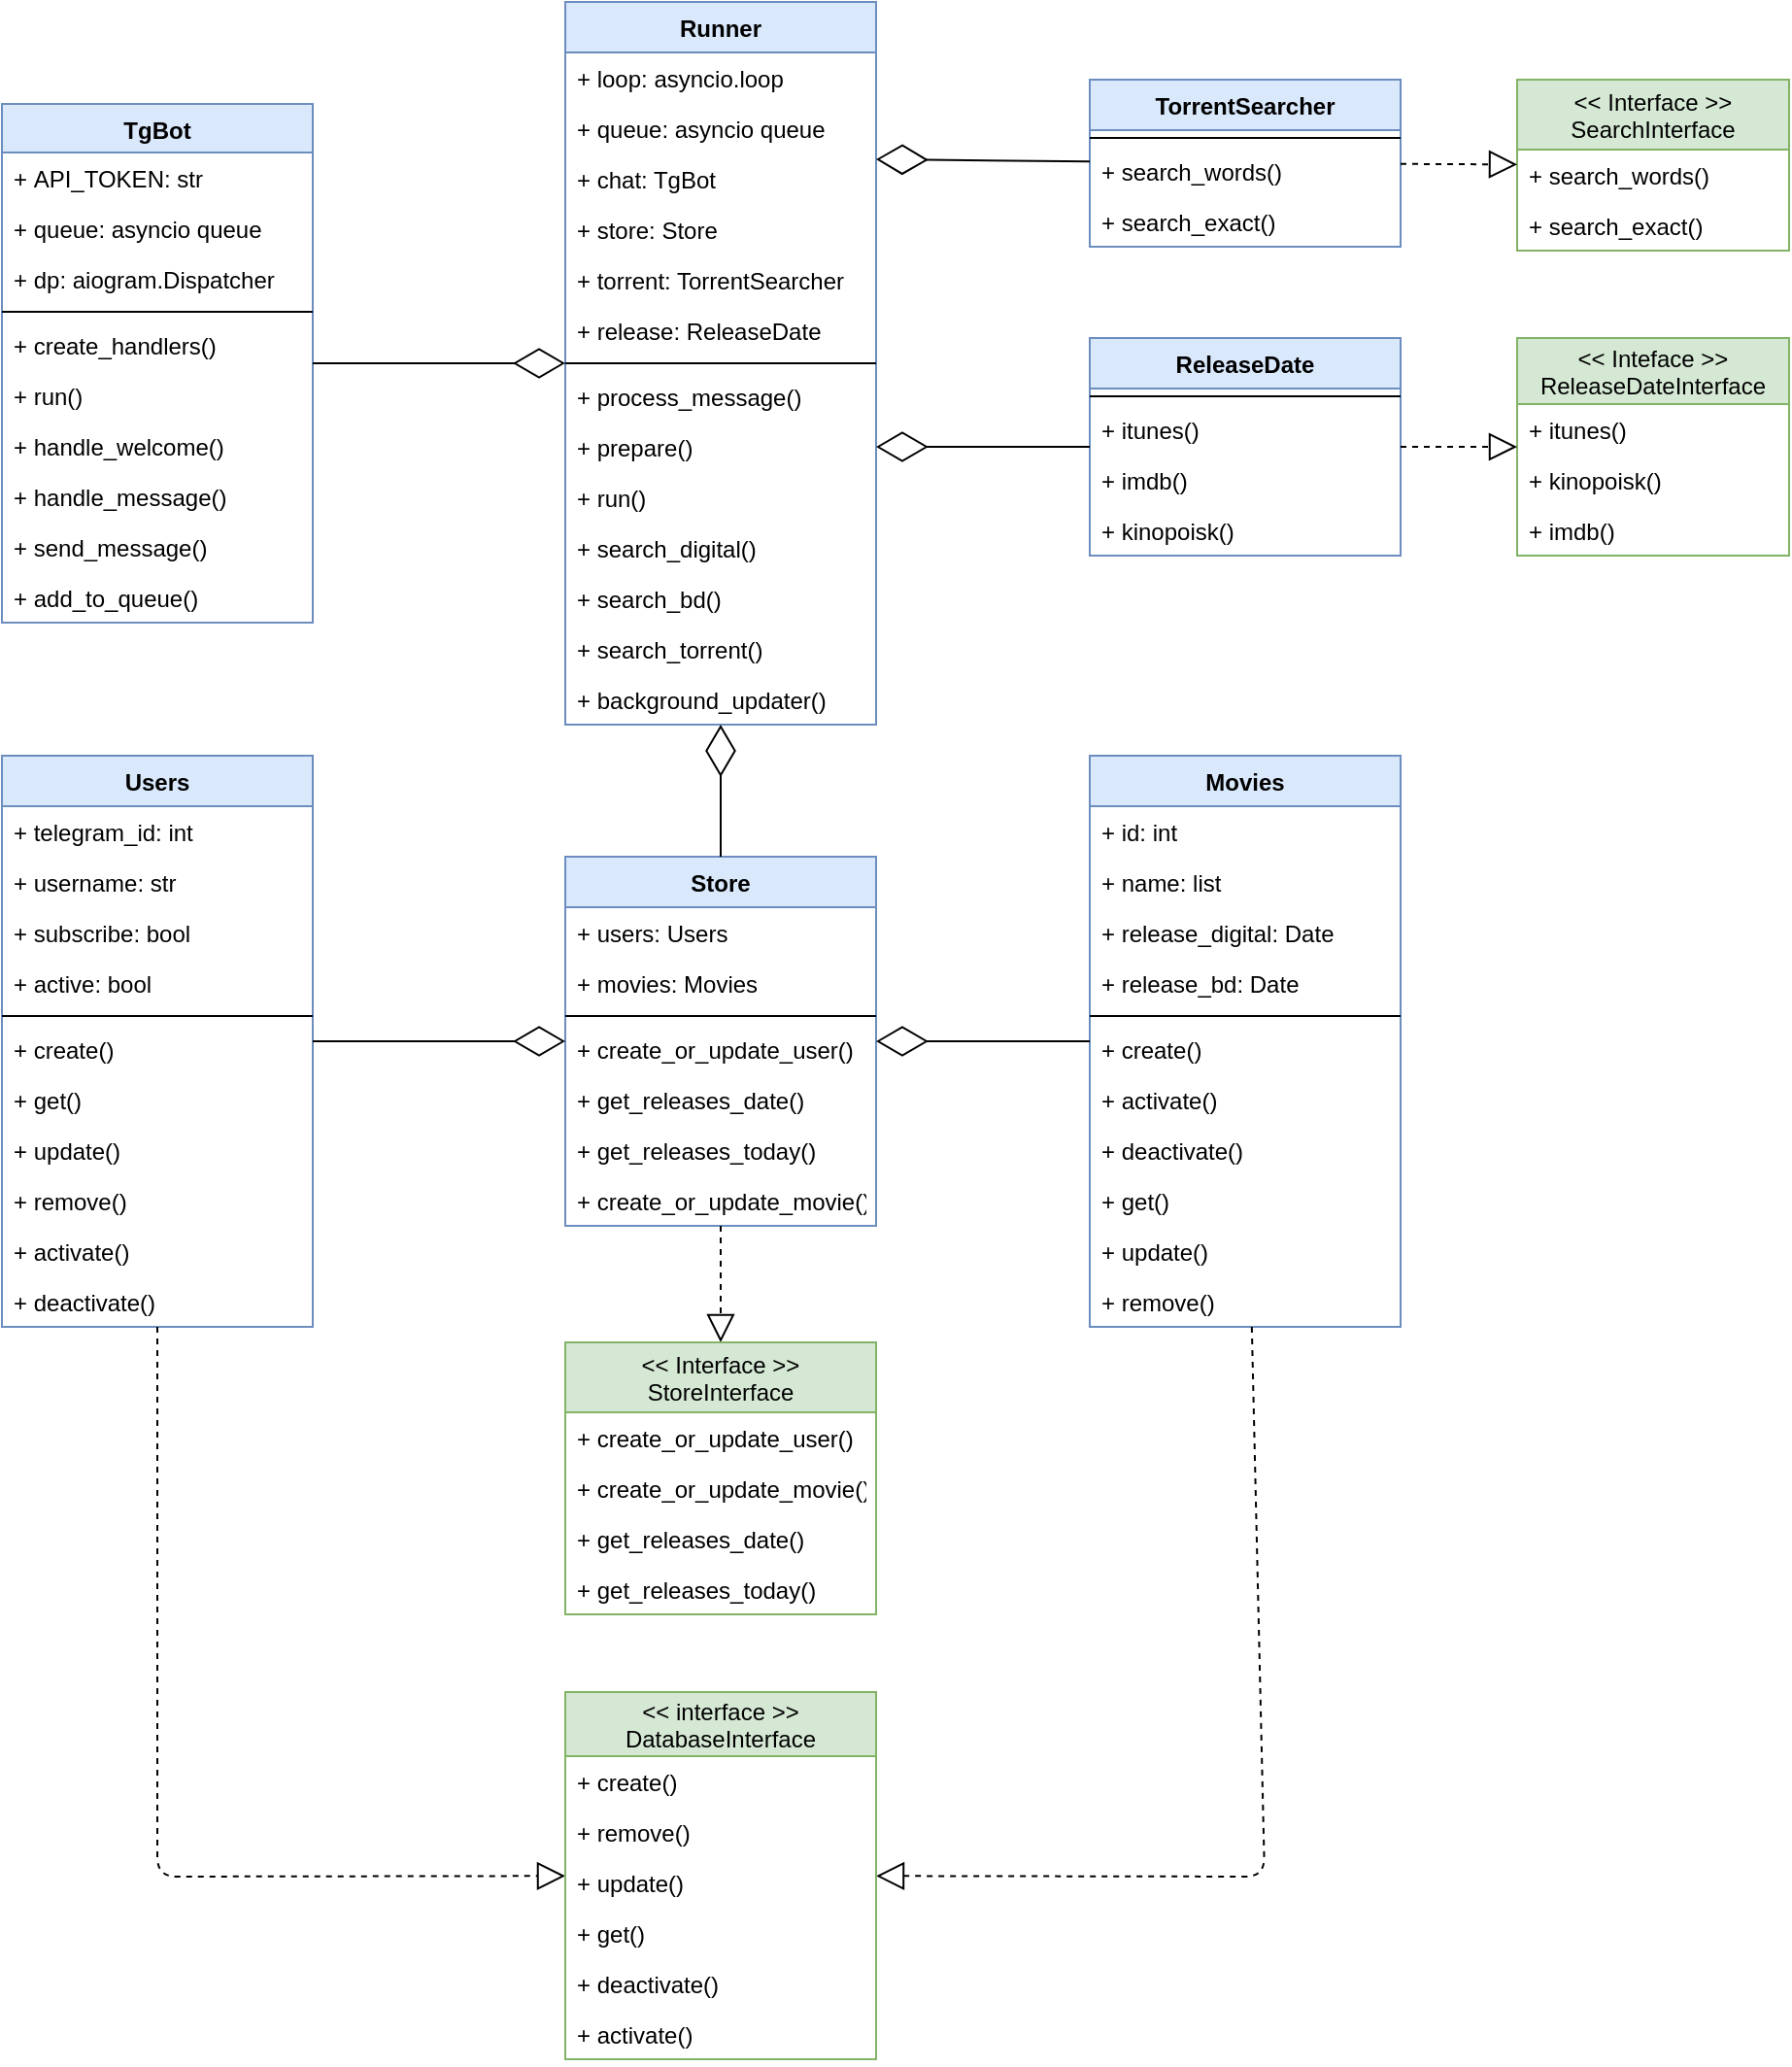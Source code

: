 <mxfile version="12.4.2" type="device" pages="1"><diagram name="Page-1" id="6133507b-19e7-1e82-6fc7-422aa6c4b21f"><mxGraphModel dx="1422" dy="857" grid="1" gridSize="10" guides="1" tooltips="1" connect="1" arrows="1" fold="1" page="1" pageScale="1" pageWidth="1100" pageHeight="850" background="#ffffff" math="0" shadow="0"><root><mxCell id="0"/><mxCell id="1" parent="0"/><mxCell id="A_A3yY_9cP4zEu8gquq9-5" value="Runner" style="swimlane;fontStyle=1;align=center;verticalAlign=top;childLayout=stackLayout;horizontal=1;startSize=26;horizontalStack=0;resizeParent=1;resizeParentMax=0;resizeLast=0;collapsible=1;marginBottom=0;fillColor=#dae8fc;strokeColor=#6c8ebf;" parent="1" vertex="1"><mxGeometry x="360" y="10" width="160" height="372" as="geometry"/></mxCell><mxCell id="n-fnsVEadGSnbu7D2a9y-12" value="+ loop: asyncio.loop" style="text;strokeColor=none;fillColor=none;align=left;verticalAlign=top;spacingLeft=4;spacingRight=4;overflow=hidden;rotatable=0;points=[[0,0.5],[1,0.5]];portConstraint=eastwest;dashed=1;dashPattern=1 4;" parent="A_A3yY_9cP4zEu8gquq9-5" vertex="1"><mxGeometry y="26" width="160" height="26" as="geometry"/></mxCell><mxCell id="n-fnsVEadGSnbu7D2a9y-112" value="+ queue: asyncio queue" style="text;strokeColor=none;fillColor=none;align=left;verticalAlign=top;spacingLeft=4;spacingRight=4;overflow=hidden;rotatable=0;points=[[0,0.5],[1,0.5]];portConstraint=eastwest;dashed=1;dashPattern=1 4;" parent="A_A3yY_9cP4zEu8gquq9-5" vertex="1"><mxGeometry y="52" width="160" height="26" as="geometry"/></mxCell><mxCell id="A_A3yY_9cP4zEu8gquq9-6" value="+ chat: TgBot" style="text;strokeColor=none;fillColor=none;align=left;verticalAlign=top;spacingLeft=4;spacingRight=4;overflow=hidden;rotatable=0;points=[[0,0.5],[1,0.5]];portConstraint=eastwest;dashed=1;dashPattern=1 4;" parent="A_A3yY_9cP4zEu8gquq9-5" vertex="1"><mxGeometry y="78" width="160" height="26" as="geometry"/></mxCell><mxCell id="A_A3yY_9cP4zEu8gquq9-9" value="+ store: Store" style="text;strokeColor=none;fillColor=none;align=left;verticalAlign=top;spacingLeft=4;spacingRight=4;overflow=hidden;rotatable=0;points=[[0,0.5],[1,0.5]];portConstraint=eastwest;dashed=1;dashPattern=1 4;" parent="A_A3yY_9cP4zEu8gquq9-5" vertex="1"><mxGeometry y="104" width="160" height="26" as="geometry"/></mxCell><mxCell id="n-fnsVEadGSnbu7D2a9y-109" value="+ torrent: TorrentSearcher" style="text;strokeColor=none;fillColor=none;align=left;verticalAlign=top;spacingLeft=4;spacingRight=4;overflow=hidden;rotatable=0;points=[[0,0.5],[1,0.5]];portConstraint=eastwest;dashed=1;dashPattern=1 4;" parent="A_A3yY_9cP4zEu8gquq9-5" vertex="1"><mxGeometry y="130" width="160" height="26" as="geometry"/></mxCell><mxCell id="n-fnsVEadGSnbu7D2a9y-110" value="+ release: ReleaseDate" style="text;strokeColor=none;fillColor=none;align=left;verticalAlign=top;spacingLeft=4;spacingRight=4;overflow=hidden;rotatable=0;points=[[0,0.5],[1,0.5]];portConstraint=eastwest;dashed=1;dashPattern=1 4;" parent="A_A3yY_9cP4zEu8gquq9-5" vertex="1"><mxGeometry y="156" width="160" height="26" as="geometry"/></mxCell><mxCell id="A_A3yY_9cP4zEu8gquq9-7" value="" style="line;strokeWidth=1;fillColor=none;align=left;verticalAlign=middle;spacingTop=-1;spacingLeft=3;spacingRight=3;rotatable=0;labelPosition=right;points=[];portConstraint=eastwest;" parent="A_A3yY_9cP4zEu8gquq9-5" vertex="1"><mxGeometry y="182" width="160" height="8" as="geometry"/></mxCell><mxCell id="A_A3yY_9cP4zEu8gquq9-8" value="+ process_message()" style="text;strokeColor=none;fillColor=none;align=left;verticalAlign=top;spacingLeft=4;spacingRight=4;overflow=hidden;rotatable=0;points=[[0,0.5],[1,0.5]];portConstraint=eastwest;" parent="A_A3yY_9cP4zEu8gquq9-5" vertex="1"><mxGeometry y="190" width="160" height="26" as="geometry"/></mxCell><mxCell id="n-fnsVEadGSnbu7D2a9y-15" value="+ prepare()" style="text;strokeColor=none;fillColor=none;align=left;verticalAlign=top;spacingLeft=4;spacingRight=4;overflow=hidden;rotatable=0;points=[[0,0.5],[1,0.5]];portConstraint=eastwest;" parent="A_A3yY_9cP4zEu8gquq9-5" vertex="1"><mxGeometry y="216" width="160" height="26" as="geometry"/></mxCell><mxCell id="n-fnsVEadGSnbu7D2a9y-17" value="+ run()" style="text;strokeColor=none;fillColor=none;align=left;verticalAlign=top;spacingLeft=4;spacingRight=4;overflow=hidden;rotatable=0;points=[[0,0.5],[1,0.5]];portConstraint=eastwest;" parent="A_A3yY_9cP4zEu8gquq9-5" vertex="1"><mxGeometry y="242" width="160" height="26" as="geometry"/></mxCell><mxCell id="n-fnsVEadGSnbu7D2a9y-16" value="+ search_digital()" style="text;strokeColor=none;fillColor=none;align=left;verticalAlign=top;spacingLeft=4;spacingRight=4;overflow=hidden;rotatable=0;points=[[0,0.5],[1,0.5]];portConstraint=eastwest;" parent="A_A3yY_9cP4zEu8gquq9-5" vertex="1"><mxGeometry y="268" width="160" height="26" as="geometry"/></mxCell><mxCell id="n-fnsVEadGSnbu7D2a9y-14" value="+ search_bd()" style="text;strokeColor=none;fillColor=none;align=left;verticalAlign=top;spacingLeft=4;spacingRight=4;overflow=hidden;rotatable=0;points=[[0,0.5],[1,0.5]];portConstraint=eastwest;" parent="A_A3yY_9cP4zEu8gquq9-5" vertex="1"><mxGeometry y="294" width="160" height="26" as="geometry"/></mxCell><mxCell id="n-fnsVEadGSnbu7D2a9y-13" value="+ search_torrent()" style="text;strokeColor=none;fillColor=none;align=left;verticalAlign=top;spacingLeft=4;spacingRight=4;overflow=hidden;rotatable=0;points=[[0,0.5],[1,0.5]];portConstraint=eastwest;" parent="A_A3yY_9cP4zEu8gquq9-5" vertex="1"><mxGeometry y="320" width="160" height="26" as="geometry"/></mxCell><mxCell id="n-fnsVEadGSnbu7D2a9y-126" value="+ background_updater()" style="text;strokeColor=none;fillColor=none;align=left;verticalAlign=top;spacingLeft=4;spacingRight=4;overflow=hidden;rotatable=0;points=[[0,0.5],[1,0.5]];portConstraint=eastwest;" parent="A_A3yY_9cP4zEu8gquq9-5" vertex="1"><mxGeometry y="346" width="160" height="26" as="geometry"/></mxCell><mxCell id="n-fnsVEadGSnbu7D2a9y-1" value="TgBot" style="swimlane;fontStyle=1;align=center;verticalAlign=top;childLayout=stackLayout;horizontal=1;startSize=25;horizontalStack=0;resizeParent=1;resizeParentMax=0;resizeLast=0;collapsible=1;marginBottom=0;fillColor=#dae8fc;strokeColor=#6c8ebf;" parent="1" vertex="1"><mxGeometry x="70" y="62.5" width="160" height="267" as="geometry"/></mxCell><mxCell id="n-fnsVEadGSnbu7D2a9y-2" value="+ API_TOKEN: str" style="text;align=left;verticalAlign=top;spacingLeft=4;spacingRight=4;overflow=hidden;rotatable=0;points=[[0,0.5],[1,0.5]];portConstraint=eastwest;" parent="n-fnsVEadGSnbu7D2a9y-1" vertex="1"><mxGeometry y="25" width="160" height="26" as="geometry"/></mxCell><mxCell id="n-fnsVEadGSnbu7D2a9y-5" value="+ queue: asyncio queue" style="text;strokeColor=none;fillColor=none;align=left;verticalAlign=top;spacingLeft=4;spacingRight=4;overflow=hidden;rotatable=0;points=[[0,0.5],[1,0.5]];portConstraint=eastwest;" parent="n-fnsVEadGSnbu7D2a9y-1" vertex="1"><mxGeometry y="51" width="160" height="26" as="geometry"/></mxCell><mxCell id="n-fnsVEadGSnbu7D2a9y-6" value="+ dp: aiogram.Dispatcher" style="text;strokeColor=none;fillColor=none;align=left;verticalAlign=top;spacingLeft=4;spacingRight=4;overflow=hidden;rotatable=0;points=[[0,0.5],[1,0.5]];portConstraint=eastwest;" parent="n-fnsVEadGSnbu7D2a9y-1" vertex="1"><mxGeometry y="77" width="160" height="26" as="geometry"/></mxCell><mxCell id="n-fnsVEadGSnbu7D2a9y-3" value="" style="line;strokeWidth=1;fillColor=none;align=left;verticalAlign=middle;spacingTop=-1;spacingLeft=3;spacingRight=3;rotatable=0;labelPosition=right;points=[];portConstraint=eastwest;" parent="n-fnsVEadGSnbu7D2a9y-1" vertex="1"><mxGeometry y="103" width="160" height="8" as="geometry"/></mxCell><mxCell id="n-fnsVEadGSnbu7D2a9y-4" value="+ create_handlers()" style="text;strokeColor=none;fillColor=none;align=left;verticalAlign=top;spacingLeft=4;spacingRight=4;overflow=hidden;rotatable=0;points=[[0,0.5],[1,0.5]];portConstraint=eastwest;" parent="n-fnsVEadGSnbu7D2a9y-1" vertex="1"><mxGeometry y="111" width="160" height="26" as="geometry"/></mxCell><mxCell id="n-fnsVEadGSnbu7D2a9y-9" value="+ run()" style="text;strokeColor=none;fillColor=none;align=left;verticalAlign=top;spacingLeft=4;spacingRight=4;overflow=hidden;rotatable=0;points=[[0,0.5],[1,0.5]];portConstraint=eastwest;" parent="n-fnsVEadGSnbu7D2a9y-1" vertex="1"><mxGeometry y="137" width="160" height="26" as="geometry"/></mxCell><mxCell id="n-fnsVEadGSnbu7D2a9y-7" value="+ handle_welcome()" style="text;strokeColor=none;fillColor=none;align=left;verticalAlign=top;spacingLeft=4;spacingRight=4;overflow=hidden;rotatable=0;points=[[0,0.5],[1,0.5]];portConstraint=eastwest;" parent="n-fnsVEadGSnbu7D2a9y-1" vertex="1"><mxGeometry y="163" width="160" height="26" as="geometry"/></mxCell><mxCell id="n-fnsVEadGSnbu7D2a9y-111" value="+ handle_message()" style="text;strokeColor=none;fillColor=none;align=left;verticalAlign=top;spacingLeft=4;spacingRight=4;overflow=hidden;rotatable=0;points=[[0,0.5],[1,0.5]];portConstraint=eastwest;" parent="n-fnsVEadGSnbu7D2a9y-1" vertex="1"><mxGeometry y="189" width="160" height="26" as="geometry"/></mxCell><mxCell id="n-fnsVEadGSnbu7D2a9y-8" value="+ send_message()" style="text;strokeColor=none;fillColor=none;align=left;verticalAlign=top;spacingLeft=4;spacingRight=4;overflow=hidden;rotatable=0;points=[[0,0.5],[1,0.5]];portConstraint=eastwest;" parent="n-fnsVEadGSnbu7D2a9y-1" vertex="1"><mxGeometry y="215" width="160" height="26" as="geometry"/></mxCell><mxCell id="n-fnsVEadGSnbu7D2a9y-108" value="+ add_to_queue()" style="text;strokeColor=none;fillColor=none;align=left;verticalAlign=top;spacingLeft=4;spacingRight=4;overflow=hidden;rotatable=0;points=[[0,0.5],[1,0.5]];portConstraint=eastwest;" parent="n-fnsVEadGSnbu7D2a9y-1" vertex="1"><mxGeometry y="241" width="160" height="26" as="geometry"/></mxCell><mxCell id="n-fnsVEadGSnbu7D2a9y-27" value="TorrentSearcher" style="swimlane;fontStyle=1;align=center;verticalAlign=top;childLayout=stackLayout;horizontal=1;startSize=26;horizontalStack=0;resizeParent=1;resizeParentMax=0;resizeLast=0;collapsible=1;marginBottom=0;fillColor=#dae8fc;strokeColor=#6c8ebf;" parent="1" vertex="1"><mxGeometry x="630" y="50" width="160" height="86" as="geometry"/></mxCell><mxCell id="n-fnsVEadGSnbu7D2a9y-29" value="" style="line;strokeWidth=1;fillColor=none;align=left;verticalAlign=middle;spacingTop=-1;spacingLeft=3;spacingRight=3;rotatable=0;labelPosition=right;points=[];portConstraint=eastwest;" parent="n-fnsVEadGSnbu7D2a9y-27" vertex="1"><mxGeometry y="26" width="160" height="8" as="geometry"/></mxCell><mxCell id="n-fnsVEadGSnbu7D2a9y-93" value="+ search_words()" style="text;strokeColor=none;fillColor=none;align=left;verticalAlign=top;spacingLeft=4;spacingRight=4;overflow=hidden;rotatable=0;points=[[0,0.5],[1,0.5]];portConstraint=eastwest;" parent="n-fnsVEadGSnbu7D2a9y-27" vertex="1"><mxGeometry y="34" width="160" height="26" as="geometry"/></mxCell><mxCell id="n-fnsVEadGSnbu7D2a9y-94" value="+ search_exact()" style="text;strokeColor=none;fillColor=none;align=left;verticalAlign=top;spacingLeft=4;spacingRight=4;overflow=hidden;rotatable=0;points=[[0,0.5],[1,0.5]];portConstraint=eastwest;" parent="n-fnsVEadGSnbu7D2a9y-27" vertex="1"><mxGeometry y="60" width="160" height="26" as="geometry"/></mxCell><mxCell id="n-fnsVEadGSnbu7D2a9y-32" value="Store" style="swimlane;fontStyle=1;align=center;verticalAlign=top;childLayout=stackLayout;horizontal=1;startSize=26;horizontalStack=0;resizeParent=1;resizeParentMax=0;resizeLast=0;collapsible=1;marginBottom=0;fillColor=#dae8fc;strokeColor=#6c8ebf;" parent="1" vertex="1"><mxGeometry x="360" y="450" width="160" height="190" as="geometry"/></mxCell><mxCell id="n-fnsVEadGSnbu7D2a9y-33" value="+ users: Users" style="text;strokeColor=none;fillColor=none;align=left;verticalAlign=top;spacingLeft=4;spacingRight=4;overflow=hidden;rotatable=0;points=[[0,0.5],[1,0.5]];portConstraint=eastwest;" parent="n-fnsVEadGSnbu7D2a9y-32" vertex="1"><mxGeometry y="26" width="160" height="26" as="geometry"/></mxCell><mxCell id="n-fnsVEadGSnbu7D2a9y-72" value="+ movies: Movies" style="text;strokeColor=none;fillColor=none;align=left;verticalAlign=top;spacingLeft=4;spacingRight=4;overflow=hidden;rotatable=0;points=[[0,0.5],[1,0.5]];portConstraint=eastwest;" parent="n-fnsVEadGSnbu7D2a9y-32" vertex="1"><mxGeometry y="52" width="160" height="26" as="geometry"/></mxCell><mxCell id="n-fnsVEadGSnbu7D2a9y-34" value="" style="line;strokeWidth=1;fillColor=none;align=left;verticalAlign=middle;spacingTop=-1;spacingLeft=3;spacingRight=3;rotatable=0;labelPosition=right;points=[];portConstraint=eastwest;" parent="n-fnsVEadGSnbu7D2a9y-32" vertex="1"><mxGeometry y="78" width="160" height="8" as="geometry"/></mxCell><mxCell id="n-fnsVEadGSnbu7D2a9y-95" value="+ create_or_update_user()" style="text;strokeColor=none;fillColor=none;align=left;verticalAlign=top;spacingLeft=4;spacingRight=4;overflow=hidden;rotatable=0;points=[[0,0.5],[1,0.5]];portConstraint=eastwest;" parent="n-fnsVEadGSnbu7D2a9y-32" vertex="1"><mxGeometry y="86" width="160" height="26" as="geometry"/></mxCell><mxCell id="n-fnsVEadGSnbu7D2a9y-98" value="+ get_releases_date()" style="text;strokeColor=none;fillColor=none;align=left;verticalAlign=top;spacingLeft=4;spacingRight=4;overflow=hidden;rotatable=0;points=[[0,0.5],[1,0.5]];portConstraint=eastwest;" parent="n-fnsVEadGSnbu7D2a9y-32" vertex="1"><mxGeometry y="112" width="160" height="26" as="geometry"/></mxCell><mxCell id="n-fnsVEadGSnbu7D2a9y-97" value="+ get_releases_today()" style="text;strokeColor=none;fillColor=none;align=left;verticalAlign=top;spacingLeft=4;spacingRight=4;overflow=hidden;rotatable=0;points=[[0,0.5],[1,0.5]];portConstraint=eastwest;" parent="n-fnsVEadGSnbu7D2a9y-32" vertex="1"><mxGeometry y="138" width="160" height="26" as="geometry"/></mxCell><mxCell id="n-fnsVEadGSnbu7D2a9y-96" value="+ create_or_update_movie()" style="text;strokeColor=none;fillColor=none;align=left;verticalAlign=top;spacingLeft=4;spacingRight=4;overflow=hidden;rotatable=0;points=[[0,0.5],[1,0.5]];portConstraint=eastwest;" parent="n-fnsVEadGSnbu7D2a9y-32" vertex="1"><mxGeometry y="164" width="160" height="26" as="geometry"/></mxCell><mxCell id="n-fnsVEadGSnbu7D2a9y-36" value="Users" style="swimlane;fontStyle=1;align=center;verticalAlign=top;childLayout=stackLayout;horizontal=1;startSize=26;horizontalStack=0;resizeParent=1;resizeParentMax=0;resizeLast=0;collapsible=1;marginBottom=0;fillColor=#dae8fc;strokeColor=#6c8ebf;" parent="1" vertex="1"><mxGeometry x="70" y="398" width="160" height="294" as="geometry"/></mxCell><mxCell id="n-fnsVEadGSnbu7D2a9y-37" value="+ telegram_id: int" style="text;strokeColor=none;fillColor=none;align=left;verticalAlign=top;spacingLeft=4;spacingRight=4;overflow=hidden;rotatable=0;points=[[0,0.5],[1,0.5]];portConstraint=eastwest;" parent="n-fnsVEadGSnbu7D2a9y-36" vertex="1"><mxGeometry y="26" width="160" height="26" as="geometry"/></mxCell><mxCell id="n-fnsVEadGSnbu7D2a9y-49" value="+ username: str" style="text;strokeColor=none;fillColor=none;align=left;verticalAlign=top;spacingLeft=4;spacingRight=4;overflow=hidden;rotatable=0;points=[[0,0.5],[1,0.5]];portConstraint=eastwest;" parent="n-fnsVEadGSnbu7D2a9y-36" vertex="1"><mxGeometry y="52" width="160" height="26" as="geometry"/></mxCell><mxCell id="n-fnsVEadGSnbu7D2a9y-50" value="+ subscribe: bool" style="text;strokeColor=none;fillColor=none;align=left;verticalAlign=top;spacingLeft=4;spacingRight=4;overflow=hidden;rotatable=0;points=[[0,0.5],[1,0.5]];portConstraint=eastwest;" parent="n-fnsVEadGSnbu7D2a9y-36" vertex="1"><mxGeometry y="78" width="160" height="26" as="geometry"/></mxCell><mxCell id="n-fnsVEadGSnbu7D2a9y-51" value="+ active: bool" style="text;strokeColor=none;fillColor=none;align=left;verticalAlign=top;spacingLeft=4;spacingRight=4;overflow=hidden;rotatable=0;points=[[0,0.5],[1,0.5]];portConstraint=eastwest;" parent="n-fnsVEadGSnbu7D2a9y-36" vertex="1"><mxGeometry y="104" width="160" height="26" as="geometry"/></mxCell><mxCell id="n-fnsVEadGSnbu7D2a9y-38" value="" style="line;strokeWidth=1;fillColor=none;align=left;verticalAlign=middle;spacingTop=-1;spacingLeft=3;spacingRight=3;rotatable=0;labelPosition=right;points=[];portConstraint=eastwest;" parent="n-fnsVEadGSnbu7D2a9y-36" vertex="1"><mxGeometry y="130" width="160" height="8" as="geometry"/></mxCell><mxCell id="n-fnsVEadGSnbu7D2a9y-54" value="+ create()" style="text;strokeColor=none;fillColor=none;align=left;verticalAlign=top;spacingLeft=4;spacingRight=4;overflow=hidden;rotatable=0;points=[[0,0.5],[1,0.5]];portConstraint=eastwest;" parent="n-fnsVEadGSnbu7D2a9y-36" vertex="1"><mxGeometry y="138" width="160" height="26" as="geometry"/></mxCell><mxCell id="n-fnsVEadGSnbu7D2a9y-39" value="+ get()" style="text;strokeColor=none;fillColor=none;align=left;verticalAlign=top;spacingLeft=4;spacingRight=4;overflow=hidden;rotatable=0;points=[[0,0.5],[1,0.5]];portConstraint=eastwest;" parent="n-fnsVEadGSnbu7D2a9y-36" vertex="1"><mxGeometry y="164" width="160" height="26" as="geometry"/></mxCell><mxCell id="n-fnsVEadGSnbu7D2a9y-52" value="+ update()" style="text;strokeColor=none;fillColor=none;align=left;verticalAlign=top;spacingLeft=4;spacingRight=4;overflow=hidden;rotatable=0;points=[[0,0.5],[1,0.5]];portConstraint=eastwest;" parent="n-fnsVEadGSnbu7D2a9y-36" vertex="1"><mxGeometry y="190" width="160" height="26" as="geometry"/></mxCell><mxCell id="n-fnsVEadGSnbu7D2a9y-53" value="+ remove()" style="text;strokeColor=none;fillColor=none;align=left;verticalAlign=top;spacingLeft=4;spacingRight=4;overflow=hidden;rotatable=0;points=[[0,0.5],[1,0.5]];portConstraint=eastwest;" parent="n-fnsVEadGSnbu7D2a9y-36" vertex="1"><mxGeometry y="216" width="160" height="26" as="geometry"/></mxCell><mxCell id="n-fnsVEadGSnbu7D2a9y-55" value="+ activate()" style="text;strokeColor=none;fillColor=none;align=left;verticalAlign=top;spacingLeft=4;spacingRight=4;overflow=hidden;rotatable=0;points=[[0,0.5],[1,0.5]];portConstraint=eastwest;" parent="n-fnsVEadGSnbu7D2a9y-36" vertex="1"><mxGeometry y="242" width="160" height="26" as="geometry"/></mxCell><mxCell id="n-fnsVEadGSnbu7D2a9y-56" value="+ deactivate()" style="text;strokeColor=none;fillColor=none;align=left;verticalAlign=top;spacingLeft=4;spacingRight=4;overflow=hidden;rotatable=0;points=[[0,0.5],[1,0.5]];portConstraint=eastwest;" parent="n-fnsVEadGSnbu7D2a9y-36" vertex="1"><mxGeometry y="268" width="160" height="26" as="geometry"/></mxCell><mxCell id="n-fnsVEadGSnbu7D2a9y-40" value="Movies" style="swimlane;fontStyle=1;align=center;verticalAlign=top;childLayout=stackLayout;horizontal=1;startSize=26;horizontalStack=0;resizeParent=1;resizeParentMax=0;resizeLast=0;collapsible=1;marginBottom=0;fillColor=#dae8fc;strokeColor=#6c8ebf;" parent="1" vertex="1"><mxGeometry x="630" y="398" width="160" height="294" as="geometry"/></mxCell><mxCell id="n-fnsVEadGSnbu7D2a9y-41" value="+ id: int" style="text;strokeColor=none;fillColor=none;align=left;verticalAlign=top;spacingLeft=4;spacingRight=4;overflow=hidden;rotatable=0;points=[[0,0.5],[1,0.5]];portConstraint=eastwest;" parent="n-fnsVEadGSnbu7D2a9y-40" vertex="1"><mxGeometry y="26" width="160" height="26" as="geometry"/></mxCell><mxCell id="n-fnsVEadGSnbu7D2a9y-59" value="+ name: list" style="text;strokeColor=none;fillColor=none;align=left;verticalAlign=top;spacingLeft=4;spacingRight=4;overflow=hidden;rotatable=0;points=[[0,0.5],[1,0.5]];portConstraint=eastwest;" parent="n-fnsVEadGSnbu7D2a9y-40" vertex="1"><mxGeometry y="52" width="160" height="26" as="geometry"/></mxCell><mxCell id="n-fnsVEadGSnbu7D2a9y-60" value="+ release_digital: Date" style="text;strokeColor=none;fillColor=none;align=left;verticalAlign=top;spacingLeft=4;spacingRight=4;overflow=hidden;rotatable=0;points=[[0,0.5],[1,0.5]];portConstraint=eastwest;" parent="n-fnsVEadGSnbu7D2a9y-40" vertex="1"><mxGeometry y="78" width="160" height="26" as="geometry"/></mxCell><mxCell id="n-fnsVEadGSnbu7D2a9y-62" value="+ release_bd: Date" style="text;strokeColor=none;fillColor=none;align=left;verticalAlign=top;spacingLeft=4;spacingRight=4;overflow=hidden;rotatable=0;points=[[0,0.5],[1,0.5]];portConstraint=eastwest;" parent="n-fnsVEadGSnbu7D2a9y-40" vertex="1"><mxGeometry y="104" width="160" height="26" as="geometry"/></mxCell><mxCell id="n-fnsVEadGSnbu7D2a9y-42" value="" style="line;strokeWidth=1;fillColor=none;align=left;verticalAlign=middle;spacingTop=-1;spacingLeft=3;spacingRight=3;rotatable=0;labelPosition=right;points=[];portConstraint=eastwest;" parent="n-fnsVEadGSnbu7D2a9y-40" vertex="1"><mxGeometry y="130" width="160" height="8" as="geometry"/></mxCell><mxCell id="YgwN0Q7a7En2pJFjrs_2-22" value="+ create()" style="text;strokeColor=none;fillColor=none;align=left;verticalAlign=top;spacingLeft=4;spacingRight=4;overflow=hidden;rotatable=0;points=[[0,0.5],[1,0.5]];portConstraint=eastwest;" vertex="1" parent="n-fnsVEadGSnbu7D2a9y-40"><mxGeometry y="138" width="160" height="26" as="geometry"/></mxCell><mxCell id="YgwN0Q7a7En2pJFjrs_2-27" value="+ activate()" style="text;strokeColor=none;fillColor=none;align=left;verticalAlign=top;spacingLeft=4;spacingRight=4;overflow=hidden;rotatable=0;points=[[0,0.5],[1,0.5]];portConstraint=eastwest;" vertex="1" parent="n-fnsVEadGSnbu7D2a9y-40"><mxGeometry y="164" width="160" height="26" as="geometry"/></mxCell><mxCell id="YgwN0Q7a7En2pJFjrs_2-26" value="+ deactivate()" style="text;strokeColor=none;fillColor=none;align=left;verticalAlign=top;spacingLeft=4;spacingRight=4;overflow=hidden;rotatable=0;points=[[0,0.5],[1,0.5]];portConstraint=eastwest;" vertex="1" parent="n-fnsVEadGSnbu7D2a9y-40"><mxGeometry y="190" width="160" height="26" as="geometry"/></mxCell><mxCell id="YgwN0Q7a7En2pJFjrs_2-25" value="+ get()" style="text;strokeColor=none;fillColor=none;align=left;verticalAlign=top;spacingLeft=4;spacingRight=4;overflow=hidden;rotatable=0;points=[[0,0.5],[1,0.5]];portConstraint=eastwest;" vertex="1" parent="n-fnsVEadGSnbu7D2a9y-40"><mxGeometry y="216" width="160" height="26" as="geometry"/></mxCell><mxCell id="YgwN0Q7a7En2pJFjrs_2-24" value="+ update()" style="text;strokeColor=none;fillColor=none;align=left;verticalAlign=top;spacingLeft=4;spacingRight=4;overflow=hidden;rotatable=0;points=[[0,0.5],[1,0.5]];portConstraint=eastwest;" vertex="1" parent="n-fnsVEadGSnbu7D2a9y-40"><mxGeometry y="242" width="160" height="26" as="geometry"/></mxCell><mxCell id="YgwN0Q7a7En2pJFjrs_2-23" value="+ remove()" style="text;strokeColor=none;fillColor=none;align=left;verticalAlign=top;spacingLeft=4;spacingRight=4;overflow=hidden;rotatable=0;points=[[0,0.5],[1,0.5]];portConstraint=eastwest;" vertex="1" parent="n-fnsVEadGSnbu7D2a9y-40"><mxGeometry y="268" width="160" height="26" as="geometry"/></mxCell><mxCell id="n-fnsVEadGSnbu7D2a9y-46" value="" style="endArrow=diamondThin;endFill=0;endSize=24;html=1;exitX=0.5;exitY=0;exitDx=0;exitDy=0;" parent="1" source="n-fnsVEadGSnbu7D2a9y-32" target="A_A3yY_9cP4zEu8gquq9-5" edge="1"><mxGeometry width="160" relative="1" as="geometry"><mxPoint x="40" y="720" as="sourcePoint"/><mxPoint x="550" y="390" as="targetPoint"/><Array as="points"/></mxGeometry></mxCell><mxCell id="n-fnsVEadGSnbu7D2a9y-47" value="" style="endArrow=diamondThin;endFill=0;endSize=24;html=1;" parent="1" source="n-fnsVEadGSnbu7D2a9y-36" target="n-fnsVEadGSnbu7D2a9y-32" edge="1"><mxGeometry width="160" relative="1" as="geometry"><mxPoint x="40" y="720" as="sourcePoint"/><mxPoint x="330" y="430" as="targetPoint"/></mxGeometry></mxCell><mxCell id="n-fnsVEadGSnbu7D2a9y-48" value="" style="endArrow=diamondThin;endFill=0;endSize=24;html=1;" parent="1" source="n-fnsVEadGSnbu7D2a9y-40" target="n-fnsVEadGSnbu7D2a9y-32" edge="1"><mxGeometry width="160" relative="1" as="geometry"><mxPoint x="40" y="720" as="sourcePoint"/><mxPoint x="200" y="720" as="targetPoint"/></mxGeometry></mxCell><mxCell id="n-fnsVEadGSnbu7D2a9y-76" value="" style="endArrow=diamondThin;endFill=0;endSize=24;html=1;" parent="1" source="n-fnsVEadGSnbu7D2a9y-1" target="A_A3yY_9cP4zEu8gquq9-5" edge="1"><mxGeometry width="160" relative="1" as="geometry"><mxPoint x="230" y="380" as="sourcePoint"/><mxPoint x="500" y="50" as="targetPoint"/></mxGeometry></mxCell><mxCell id="n-fnsVEadGSnbu7D2a9y-86" value="" style="endArrow=block;dashed=1;endFill=0;endSize=12;html=1;" parent="1" source="n-fnsVEadGSnbu7D2a9y-32" target="n-fnsVEadGSnbu7D2a9y-113" edge="1"><mxGeometry width="160" relative="1" as="geometry"><mxPoint x="-110" y="1030" as="sourcePoint"/><mxPoint x="50" y="1030" as="targetPoint"/></mxGeometry></mxCell><mxCell id="n-fnsVEadGSnbu7D2a9y-88" value="&lt;&lt; Interface &gt;&gt;&#10;SearchInterface" style="swimlane;fontStyle=0;childLayout=stackLayout;horizontal=1;startSize=36;fillColor=#d5e8d4;horizontalStack=0;resizeParent=1;resizeParentMax=0;resizeLast=0;collapsible=1;marginBottom=0;strokeColor=#82b366;" parent="1" vertex="1"><mxGeometry x="850" y="50" width="140" height="88" as="geometry"/></mxCell><mxCell id="n-fnsVEadGSnbu7D2a9y-90" value="+ search_words()" style="text;strokeColor=none;fillColor=none;align=left;verticalAlign=top;spacingLeft=4;spacingRight=4;overflow=hidden;rotatable=0;points=[[0,0.5],[1,0.5]];portConstraint=eastwest;" parent="n-fnsVEadGSnbu7D2a9y-88" vertex="1"><mxGeometry y="36" width="140" height="26" as="geometry"/></mxCell><mxCell id="n-fnsVEadGSnbu7D2a9y-91" value="+ search_exact()" style="text;strokeColor=none;fillColor=none;align=left;verticalAlign=top;spacingLeft=4;spacingRight=4;overflow=hidden;rotatable=0;points=[[0,0.5],[1,0.5]];portConstraint=eastwest;" parent="n-fnsVEadGSnbu7D2a9y-88" vertex="1"><mxGeometry y="62" width="140" height="26" as="geometry"/></mxCell><mxCell id="n-fnsVEadGSnbu7D2a9y-92" value="" style="endArrow=block;dashed=1;endFill=0;endSize=12;html=1;" parent="1" source="n-fnsVEadGSnbu7D2a9y-27" target="n-fnsVEadGSnbu7D2a9y-88" edge="1"><mxGeometry width="160" relative="1" as="geometry"><mxPoint x="700" y="190" as="sourcePoint"/><mxPoint x="860" y="190" as="targetPoint"/></mxGeometry></mxCell><mxCell id="n-fnsVEadGSnbu7D2a9y-99" value="&lt;&lt; Inteface &gt;&gt;&#10;ReleaseDateInterface" style="swimlane;fontStyle=0;childLayout=stackLayout;horizontal=1;startSize=34;fillColor=#d5e8d4;horizontalStack=0;resizeParent=1;resizeParentMax=0;resizeLast=0;collapsible=1;marginBottom=0;strokeColor=#82b366;" parent="1" vertex="1"><mxGeometry x="850" y="183" width="140" height="112" as="geometry"/></mxCell><mxCell id="n-fnsVEadGSnbu7D2a9y-100" value="+ itunes()" style="text;strokeColor=none;fillColor=none;align=left;verticalAlign=top;spacingLeft=4;spacingRight=4;overflow=hidden;rotatable=0;points=[[0,0.5],[1,0.5]];portConstraint=eastwest;" parent="n-fnsVEadGSnbu7D2a9y-99" vertex="1"><mxGeometry y="34" width="140" height="26" as="geometry"/></mxCell><mxCell id="n-fnsVEadGSnbu7D2a9y-101" value="+ kinopoisk()" style="text;strokeColor=none;fillColor=none;align=left;verticalAlign=top;spacingLeft=4;spacingRight=4;overflow=hidden;rotatable=0;points=[[0,0.5],[1,0.5]];portConstraint=eastwest;" parent="n-fnsVEadGSnbu7D2a9y-99" vertex="1"><mxGeometry y="60" width="140" height="26" as="geometry"/></mxCell><mxCell id="n-fnsVEadGSnbu7D2a9y-102" value="+ imdb()" style="text;strokeColor=none;fillColor=none;align=left;verticalAlign=top;spacingLeft=4;spacingRight=4;overflow=hidden;rotatable=0;points=[[0,0.5],[1,0.5]];portConstraint=eastwest;" parent="n-fnsVEadGSnbu7D2a9y-99" vertex="1"><mxGeometry y="86" width="140" height="26" as="geometry"/></mxCell><mxCell id="n-fnsVEadGSnbu7D2a9y-103" value="ReleaseDate" style="swimlane;fontStyle=1;align=center;verticalAlign=top;childLayout=stackLayout;horizontal=1;startSize=26;horizontalStack=0;resizeParent=1;resizeParentMax=0;resizeLast=0;collapsible=1;marginBottom=0;fillColor=#dae8fc;strokeColor=#6c8ebf;" parent="1" vertex="1"><mxGeometry x="630" y="183" width="160" height="112" as="geometry"/></mxCell><mxCell id="n-fnsVEadGSnbu7D2a9y-105" value="" style="line;strokeWidth=1;fillColor=none;align=left;verticalAlign=middle;spacingTop=-1;spacingLeft=3;spacingRight=3;rotatable=0;labelPosition=right;points=[];portConstraint=eastwest;" parent="n-fnsVEadGSnbu7D2a9y-103" vertex="1"><mxGeometry y="26" width="160" height="8" as="geometry"/></mxCell><mxCell id="n-fnsVEadGSnbu7D2a9y-121" value="+ itunes()" style="text;strokeColor=none;fillColor=none;align=left;verticalAlign=top;spacingLeft=4;spacingRight=4;overflow=hidden;rotatable=0;points=[[0,0.5],[1,0.5]];portConstraint=eastwest;" parent="n-fnsVEadGSnbu7D2a9y-103" vertex="1"><mxGeometry y="34" width="160" height="26" as="geometry"/></mxCell><mxCell id="n-fnsVEadGSnbu7D2a9y-123" value="+ imdb()" style="text;strokeColor=none;fillColor=none;align=left;verticalAlign=top;spacingLeft=4;spacingRight=4;overflow=hidden;rotatable=0;points=[[0,0.5],[1,0.5]];portConstraint=eastwest;" parent="n-fnsVEadGSnbu7D2a9y-103" vertex="1"><mxGeometry y="60" width="160" height="26" as="geometry"/></mxCell><mxCell id="n-fnsVEadGSnbu7D2a9y-122" value="+ kinopoisk()" style="text;strokeColor=none;fillColor=none;align=left;verticalAlign=top;spacingLeft=4;spacingRight=4;overflow=hidden;rotatable=0;points=[[0,0.5],[1,0.5]];portConstraint=eastwest;" parent="n-fnsVEadGSnbu7D2a9y-103" vertex="1"><mxGeometry y="86" width="160" height="26" as="geometry"/></mxCell><mxCell id="n-fnsVEadGSnbu7D2a9y-107" value="" style="endArrow=block;dashed=1;endFill=0;endSize=12;html=1;" parent="1" source="n-fnsVEadGSnbu7D2a9y-103" target="n-fnsVEadGSnbu7D2a9y-99" edge="1"><mxGeometry width="160" relative="1" as="geometry"><mxPoint x="650" y="280.5" as="sourcePoint"/><mxPoint x="810" y="280.5" as="targetPoint"/></mxGeometry></mxCell><mxCell id="n-fnsVEadGSnbu7D2a9y-113" value="&lt;&lt; Interface &gt;&gt;&#10;StoreInterface" style="swimlane;fontStyle=0;childLayout=stackLayout;horizontal=1;startSize=36;fillColor=#d5e8d4;horizontalStack=0;resizeParent=1;resizeParentMax=0;resizeLast=0;collapsible=1;marginBottom=0;strokeColor=#82b366;" parent="1" vertex="1"><mxGeometry x="360" y="700" width="160" height="140" as="geometry"/></mxCell><mxCell id="n-fnsVEadGSnbu7D2a9y-117" value="+ create_or_update_user()" style="text;strokeColor=none;fillColor=none;align=left;verticalAlign=top;spacingLeft=4;spacingRight=4;overflow=hidden;rotatable=0;points=[[0,0.5],[1,0.5]];portConstraint=eastwest;" parent="n-fnsVEadGSnbu7D2a9y-113" vertex="1"><mxGeometry y="36" width="160" height="26" as="geometry"/></mxCell><mxCell id="n-fnsVEadGSnbu7D2a9y-118" value="+ create_or_update_movie()" style="text;strokeColor=none;fillColor=none;align=left;verticalAlign=top;spacingLeft=4;spacingRight=4;overflow=hidden;rotatable=0;points=[[0,0.5],[1,0.5]];portConstraint=eastwest;" parent="n-fnsVEadGSnbu7D2a9y-113" vertex="1"><mxGeometry y="62" width="160" height="26" as="geometry"/></mxCell><mxCell id="n-fnsVEadGSnbu7D2a9y-120" value="+ get_releases_date()" style="text;strokeColor=none;fillColor=none;align=left;verticalAlign=top;spacingLeft=4;spacingRight=4;overflow=hidden;rotatable=0;points=[[0,0.5],[1,0.5]];portConstraint=eastwest;" parent="n-fnsVEadGSnbu7D2a9y-113" vertex="1"><mxGeometry y="88" width="160" height="26" as="geometry"/></mxCell><mxCell id="n-fnsVEadGSnbu7D2a9y-119" value="+ get_releases_today()" style="text;strokeColor=none;fillColor=none;align=left;verticalAlign=top;spacingLeft=4;spacingRight=4;overflow=hidden;rotatable=0;points=[[0,0.5],[1,0.5]];portConstraint=eastwest;" parent="n-fnsVEadGSnbu7D2a9y-113" vertex="1"><mxGeometry y="114" width="160" height="26" as="geometry"/></mxCell><mxCell id="n-fnsVEadGSnbu7D2a9y-127" value="" style="endArrow=diamondThin;endFill=0;endSize=24;html=1;entryX=1;entryY=0.5;entryDx=0;entryDy=0;" parent="1" source="n-fnsVEadGSnbu7D2a9y-103" target="n-fnsVEadGSnbu7D2a9y-15" edge="1"><mxGeometry width="160" relative="1" as="geometry"><mxPoint x="650" y="333" as="sourcePoint"/><mxPoint x="810" y="333" as="targetPoint"/></mxGeometry></mxCell><mxCell id="n-fnsVEadGSnbu7D2a9y-128" value="" style="endArrow=diamondThin;endFill=0;endSize=24;html=1;entryX=1;entryY=0.115;entryDx=0;entryDy=0;entryPerimeter=0;" parent="1" source="n-fnsVEadGSnbu7D2a9y-27" target="A_A3yY_9cP4zEu8gquq9-6" edge="1"><mxGeometry width="160" relative="1" as="geometry"><mxPoint x="660" y="343" as="sourcePoint"/><mxPoint x="820" y="343" as="targetPoint"/></mxGeometry></mxCell><mxCell id="YgwN0Q7a7En2pJFjrs_2-5" value="" style="endArrow=block;dashed=1;endFill=0;endSize=12;html=1;strokeColor=#000000;" edge="1" parent="1" source="n-fnsVEadGSnbu7D2a9y-36" target="YgwN0Q7a7En2pJFjrs_2-11"><mxGeometry width="160" relative="1" as="geometry"><mxPoint x="70" y="1020" as="sourcePoint"/><mxPoint x="360" y="932.586" as="targetPoint"/><Array as="points"><mxPoint x="150" y="975"/></Array></mxGeometry></mxCell><mxCell id="YgwN0Q7a7En2pJFjrs_2-6" value="" style="endArrow=block;dashed=1;endFill=0;endSize=12;html=1;" edge="1" parent="1" source="n-fnsVEadGSnbu7D2a9y-40" target="YgwN0Q7a7En2pJFjrs_2-11"><mxGeometry width="160" relative="1" as="geometry"><mxPoint x="70" y="1020" as="sourcePoint"/><mxPoint x="520" y="932.143" as="targetPoint"/><Array as="points"><mxPoint x="720" y="975"/></Array></mxGeometry></mxCell><mxCell id="YgwN0Q7a7En2pJFjrs_2-11" value="&lt;&lt; interface &gt;&gt;&#10;DatabaseInterface" style="swimlane;fontStyle=0;childLayout=stackLayout;horizontal=1;startSize=33;fillColor=#d5e8d4;horizontalStack=0;resizeParent=1;resizeParentMax=0;resizeLast=0;collapsible=1;marginBottom=0;strokeColor=#82b366;" vertex="1" parent="1"><mxGeometry x="360" y="880" width="160" height="189" as="geometry"/></mxCell><mxCell id="YgwN0Q7a7En2pJFjrs_2-17" value="+ create()" style="text;strokeColor=none;fillColor=none;align=left;verticalAlign=top;spacingLeft=4;spacingRight=4;overflow=hidden;rotatable=0;points=[[0,0.5],[1,0.5]];portConstraint=eastwest;" vertex="1" parent="YgwN0Q7a7En2pJFjrs_2-11"><mxGeometry y="33" width="160" height="26" as="geometry"/></mxCell><mxCell id="YgwN0Q7a7En2pJFjrs_2-19" value="+ remove()" style="text;strokeColor=none;fillColor=none;align=left;verticalAlign=top;spacingLeft=4;spacingRight=4;overflow=hidden;rotatable=0;points=[[0,0.5],[1,0.5]];portConstraint=eastwest;" vertex="1" parent="YgwN0Q7a7En2pJFjrs_2-11"><mxGeometry y="59" width="160" height="26" as="geometry"/></mxCell><mxCell id="YgwN0Q7a7En2pJFjrs_2-15" value="+ update()" style="text;strokeColor=none;fillColor=none;align=left;verticalAlign=top;spacingLeft=4;spacingRight=4;overflow=hidden;rotatable=0;points=[[0,0.5],[1,0.5]];portConstraint=eastwest;" vertex="1" parent="YgwN0Q7a7En2pJFjrs_2-11"><mxGeometry y="85" width="160" height="26" as="geometry"/></mxCell><mxCell id="YgwN0Q7a7En2pJFjrs_2-18" value="+ get()" style="text;strokeColor=none;fillColor=none;align=left;verticalAlign=top;spacingLeft=4;spacingRight=4;overflow=hidden;rotatable=0;points=[[0,0.5],[1,0.5]];portConstraint=eastwest;" vertex="1" parent="YgwN0Q7a7En2pJFjrs_2-11"><mxGeometry y="111" width="160" height="26" as="geometry"/></mxCell><mxCell id="YgwN0Q7a7En2pJFjrs_2-21" value="+ deactivate()" style="text;strokeColor=none;fillColor=none;align=left;verticalAlign=top;spacingLeft=4;spacingRight=4;overflow=hidden;rotatable=0;points=[[0,0.5],[1,0.5]];portConstraint=eastwest;" vertex="1" parent="YgwN0Q7a7En2pJFjrs_2-11"><mxGeometry y="137" width="160" height="26" as="geometry"/></mxCell><mxCell id="YgwN0Q7a7En2pJFjrs_2-20" value="+ activate()" style="text;strokeColor=none;fillColor=none;align=left;verticalAlign=top;spacingLeft=4;spacingRight=4;overflow=hidden;rotatable=0;points=[[0,0.5],[1,0.5]];portConstraint=eastwest;" vertex="1" parent="YgwN0Q7a7En2pJFjrs_2-11"><mxGeometry y="163" width="160" height="26" as="geometry"/></mxCell></root></mxGraphModel></diagram></mxfile>